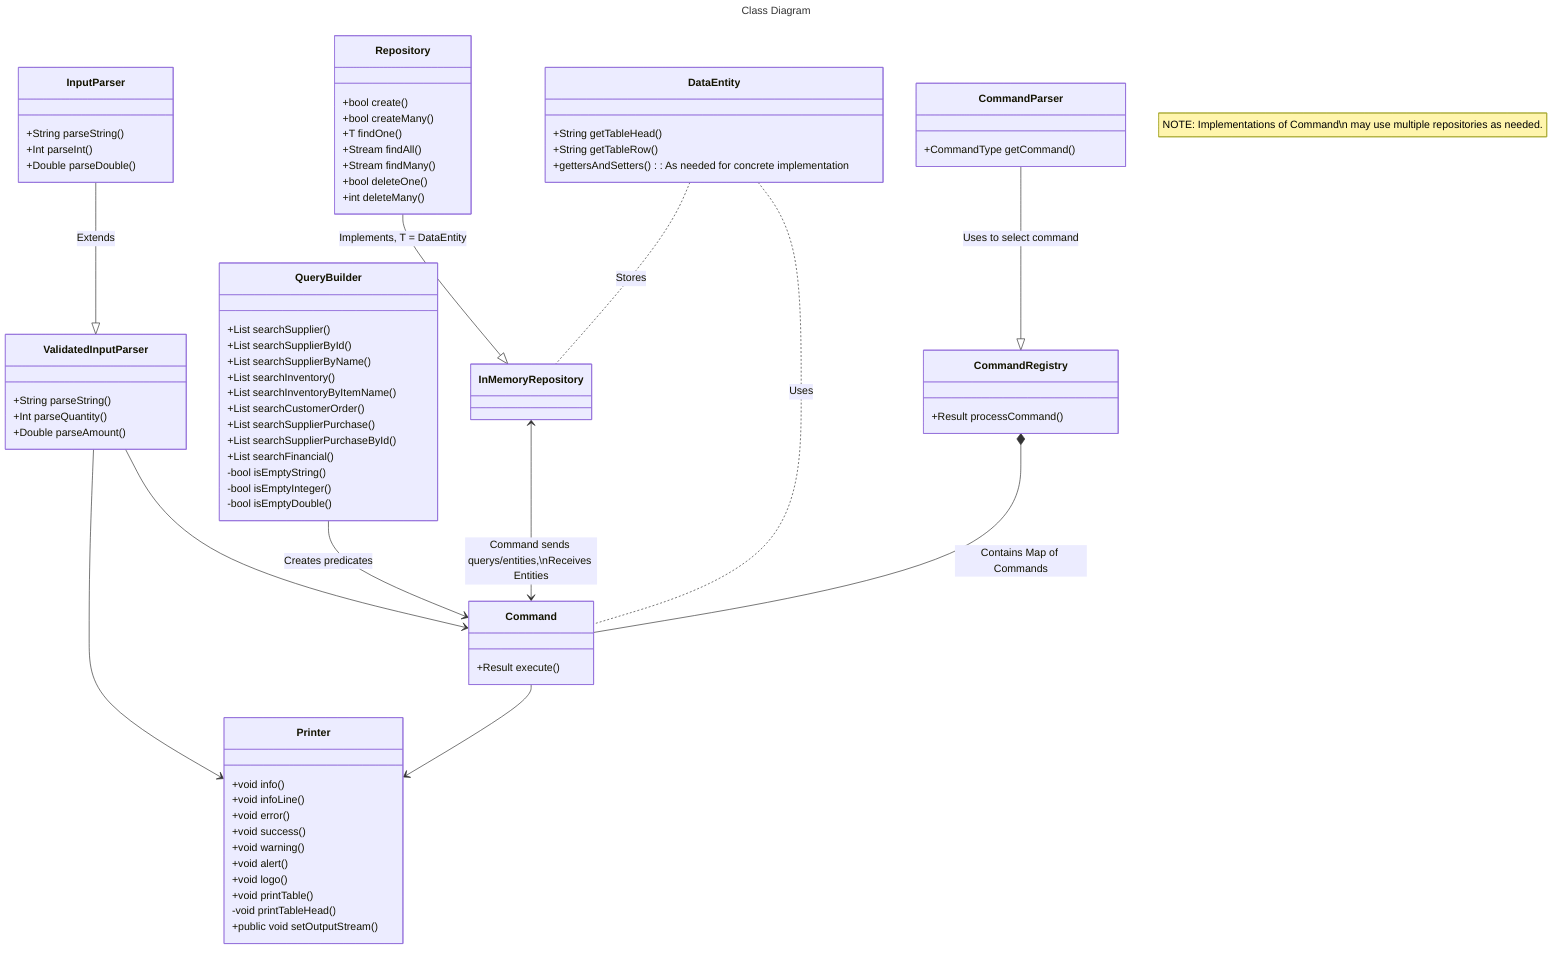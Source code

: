 ---
title: Class Diagram
---
classDiagram
    class Command {
        +Result execute()
    }

    class Repository{
        +bool create()
        +bool createMany()
        +T findOne()
        +Stream findAll()
        +Stream findMany()
        +bool deleteOne()
        +int deleteMany()
    }

    class InMemoryRepository {
    }

    class DataEntity {
        +String getTableHead()
        +String getTableRow()
        +gettersAndSetters(): As needed for concrete implementation
    }

    class QueryBuilder{
        +List searchSupplier()
        +List searchSupplierById()
        +List searchSupplierByName()
        +List searchInventory()
        +List searchInventoryByItemName()
        +List searchCustomerOrder()
        +List searchSupplierPurchase()
        +List searchSupplierPurchaseById()
        +List searchFinancial()
        -bool isEmptyString()
        -bool isEmptyInteger()
        -bool isEmptyDouble()
    }

    class CommandParser {
        +CommandType getCommand()
    }

    class InputParser{
        +String parseString()
        +Int parseInt()
        +Double parseDouble()
    }

    class ValidatedInputParser{
        +String parseString()
        +Int parseQuantity()
        +Double parseAmount()
    }

    class Printer{
        +void info()
        +void infoLine()
        +void error()
        +void success()
        +void warning()
        +void alert()
        +void logo()
        +void printTable()
        -void printTableHead()
        +public void setOutputStream()
    }

    class CommandRegistry {
        +Result processCommand()
    }

    Repository --|> InMemoryRepository: Implements, T = DataEntity
    InputParser --|> ValidatedInputParser: Extends
    ValidatedInputParser --> Printer
    ValidatedInputParser --> Command
    Command --> Printer
    QueryBuilder --> Command: Creates predicates
    InMemoryRepository <--> Command: Command sends querys/entities,\nReceives Entities
    DataEntity .. InMemoryRepository: Stores
    DataEntity .. Command: Uses
    CommandRegistry *-- Command: Contains Map of Commands
    CommandParser --|> CommandRegistry: Uses to select command
    note "NOTE: Implementations of Command\n may use multiple repositories as needed."